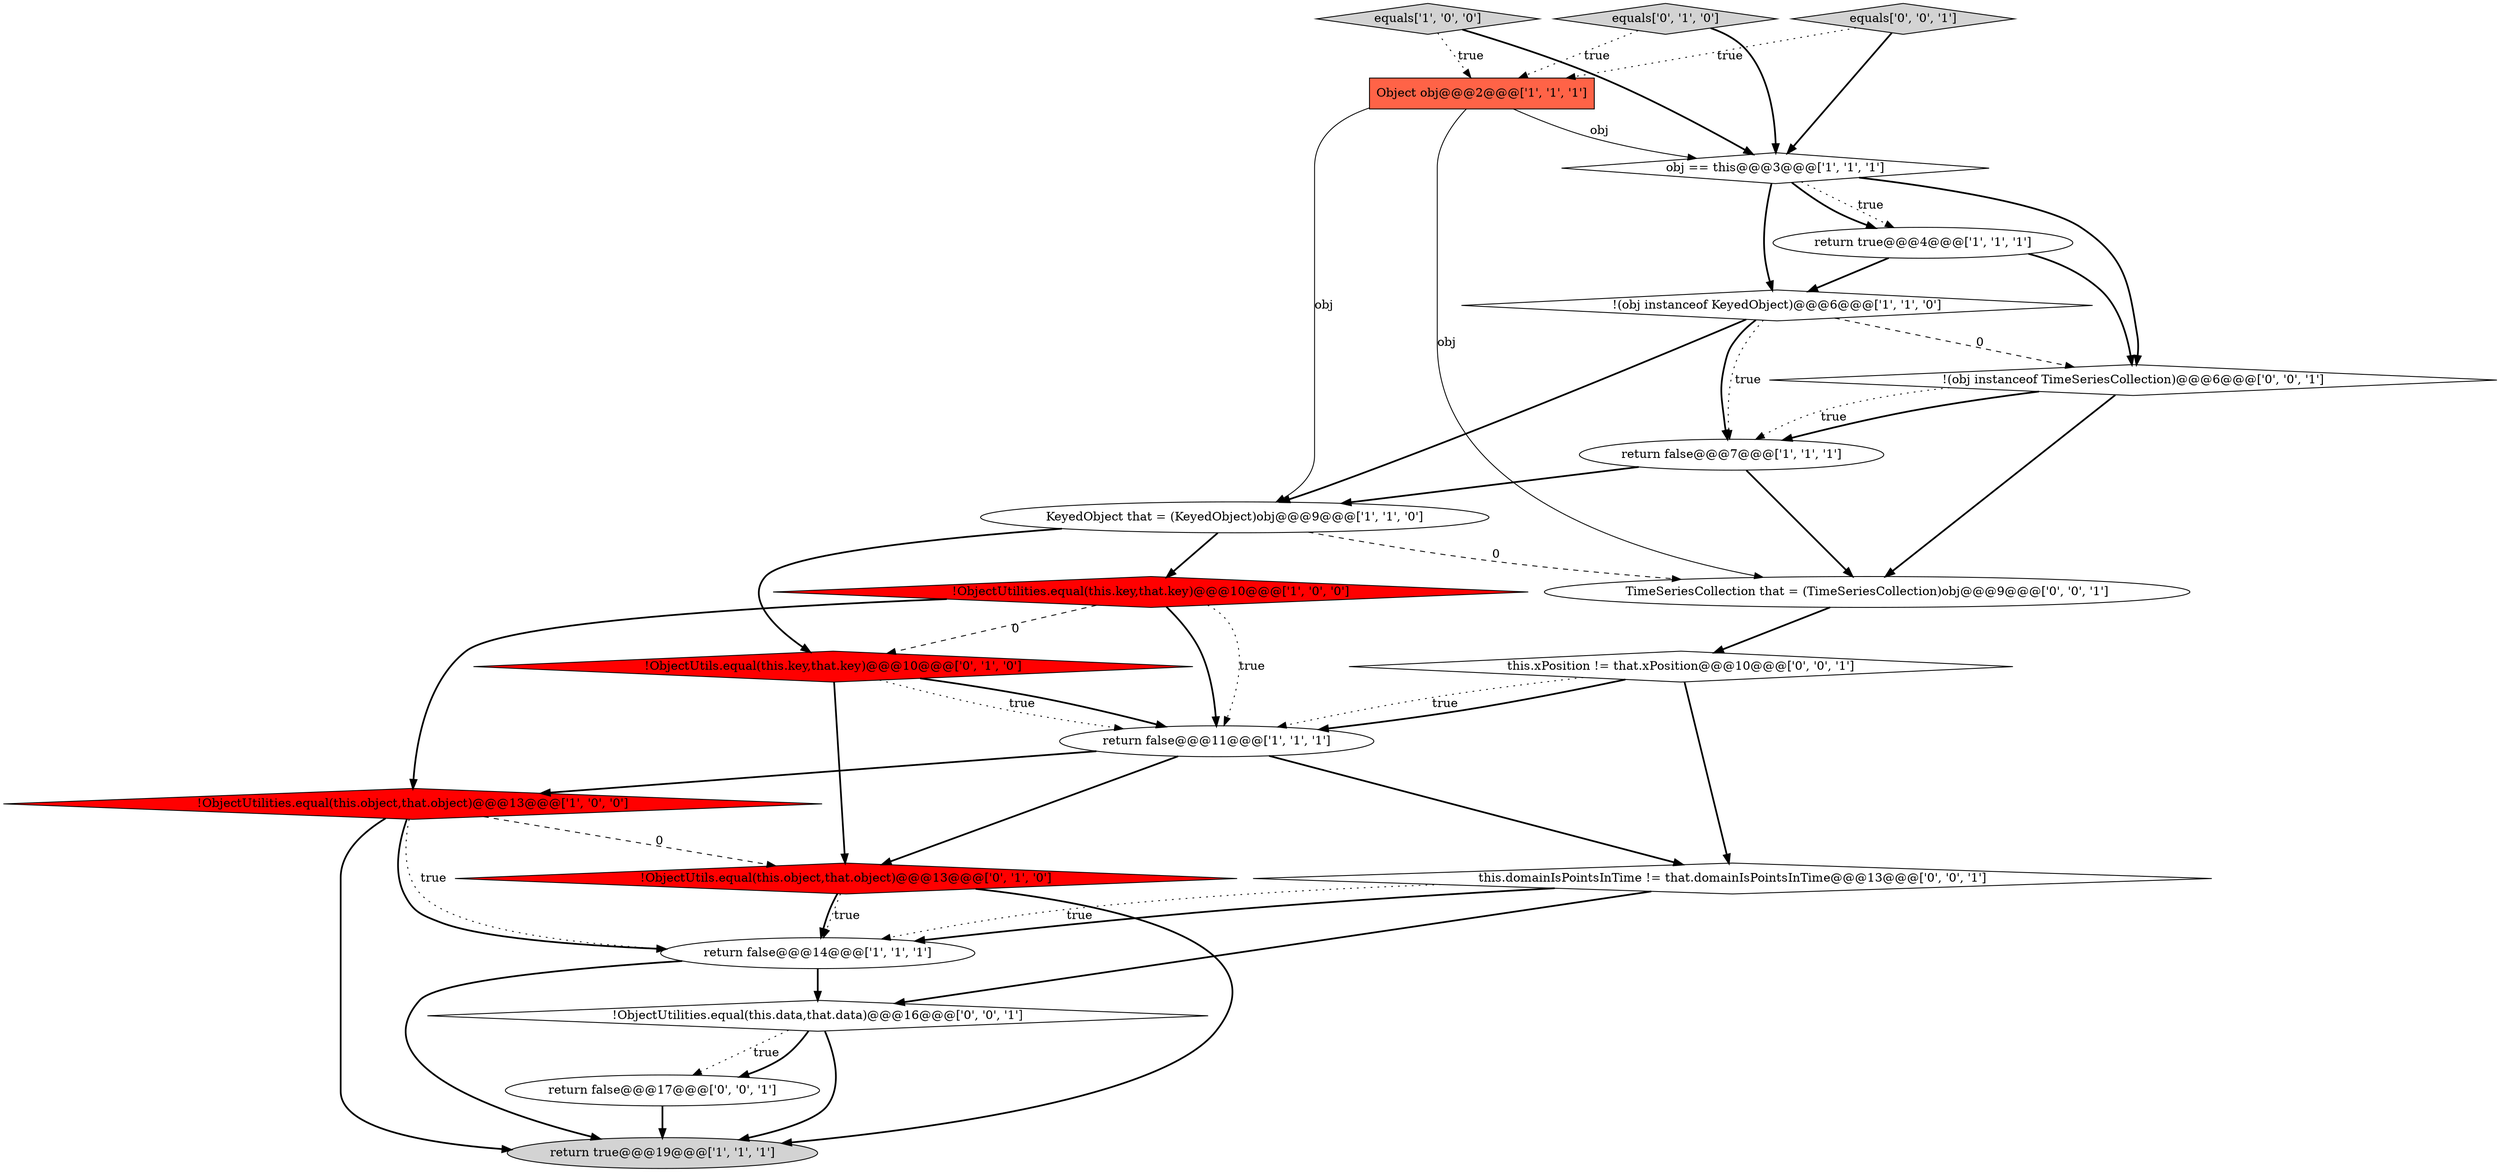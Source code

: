 digraph {
14 [style = filled, label = "!ObjectUtils.equal(this.key,that.key)@@@10@@@['0', '1', '0']", fillcolor = red, shape = diamond image = "AAA1AAABBB2BBB"];
6 [style = filled, label = "return true@@@19@@@['1', '1', '1']", fillcolor = lightgray, shape = ellipse image = "AAA0AAABBB1BBB"];
12 [style = filled, label = "!ObjectUtils.equal(this.object,that.object)@@@13@@@['0', '1', '0']", fillcolor = red, shape = diamond image = "AAA1AAABBB2BBB"];
9 [style = filled, label = "Object obj@@@2@@@['1', '1', '1']", fillcolor = tomato, shape = box image = "AAA0AAABBB1BBB"];
15 [style = filled, label = "return false@@@17@@@['0', '0', '1']", fillcolor = white, shape = ellipse image = "AAA0AAABBB3BBB"];
3 [style = filled, label = "!(obj instanceof KeyedObject)@@@6@@@['1', '1', '0']", fillcolor = white, shape = diamond image = "AAA0AAABBB1BBB"];
2 [style = filled, label = "obj == this@@@3@@@['1', '1', '1']", fillcolor = white, shape = diamond image = "AAA0AAABBB1BBB"];
4 [style = filled, label = "equals['1', '0', '0']", fillcolor = lightgray, shape = diamond image = "AAA0AAABBB1BBB"];
8 [style = filled, label = "!ObjectUtilities.equal(this.key,that.key)@@@10@@@['1', '0', '0']", fillcolor = red, shape = diamond image = "AAA1AAABBB1BBB"];
5 [style = filled, label = "return false@@@14@@@['1', '1', '1']", fillcolor = white, shape = ellipse image = "AAA0AAABBB1BBB"];
17 [style = filled, label = "this.xPosition != that.xPosition@@@10@@@['0', '0', '1']", fillcolor = white, shape = diamond image = "AAA0AAABBB3BBB"];
16 [style = filled, label = "equals['0', '0', '1']", fillcolor = lightgray, shape = diamond image = "AAA0AAABBB3BBB"];
1 [style = filled, label = "return false@@@11@@@['1', '1', '1']", fillcolor = white, shape = ellipse image = "AAA0AAABBB1BBB"];
19 [style = filled, label = "!ObjectUtilities.equal(this.data,that.data)@@@16@@@['0', '0', '1']", fillcolor = white, shape = diamond image = "AAA0AAABBB3BBB"];
20 [style = filled, label = "this.domainIsPointsInTime != that.domainIsPointsInTime@@@13@@@['0', '0', '1']", fillcolor = white, shape = diamond image = "AAA0AAABBB3BBB"];
13 [style = filled, label = "equals['0', '1', '0']", fillcolor = lightgray, shape = diamond image = "AAA0AAABBB2BBB"];
7 [style = filled, label = "KeyedObject that = (KeyedObject)obj@@@9@@@['1', '1', '0']", fillcolor = white, shape = ellipse image = "AAA0AAABBB1BBB"];
21 [style = filled, label = "!(obj instanceof TimeSeriesCollection)@@@6@@@['0', '0', '1']", fillcolor = white, shape = diamond image = "AAA0AAABBB3BBB"];
0 [style = filled, label = "return true@@@4@@@['1', '1', '1']", fillcolor = white, shape = ellipse image = "AAA0AAABBB1BBB"];
10 [style = filled, label = "return false@@@7@@@['1', '1', '1']", fillcolor = white, shape = ellipse image = "AAA0AAABBB1BBB"];
11 [style = filled, label = "!ObjectUtilities.equal(this.object,that.object)@@@13@@@['1', '0', '0']", fillcolor = red, shape = diamond image = "AAA1AAABBB1BBB"];
18 [style = filled, label = "TimeSeriesCollection that = (TimeSeriesCollection)obj@@@9@@@['0', '0', '1']", fillcolor = white, shape = ellipse image = "AAA0AAABBB3BBB"];
0->3 [style = bold, label=""];
10->18 [style = bold, label=""];
21->10 [style = bold, label=""];
16->9 [style = dotted, label="true"];
2->0 [style = dotted, label="true"];
12->5 [style = bold, label=""];
17->1 [style = bold, label=""];
7->18 [style = dashed, label="0"];
3->21 [style = dashed, label="0"];
17->1 [style = dotted, label="true"];
2->3 [style = bold, label=""];
11->6 [style = bold, label=""];
3->10 [style = dotted, label="true"];
18->17 [style = bold, label=""];
1->20 [style = bold, label=""];
11->5 [style = dotted, label="true"];
15->6 [style = bold, label=""];
0->21 [style = bold, label=""];
4->2 [style = bold, label=""];
21->10 [style = dotted, label="true"];
8->14 [style = dashed, label="0"];
11->12 [style = dashed, label="0"];
19->15 [style = dotted, label="true"];
16->2 [style = bold, label=""];
9->2 [style = solid, label="obj"];
7->8 [style = bold, label=""];
12->6 [style = bold, label=""];
10->7 [style = bold, label=""];
19->6 [style = bold, label=""];
21->18 [style = bold, label=""];
14->1 [style = bold, label=""];
1->11 [style = bold, label=""];
20->5 [style = bold, label=""];
7->14 [style = bold, label=""];
20->5 [style = dotted, label="true"];
8->1 [style = dotted, label="true"];
3->10 [style = bold, label=""];
8->1 [style = bold, label=""];
11->5 [style = bold, label=""];
5->19 [style = bold, label=""];
2->0 [style = bold, label=""];
5->6 [style = bold, label=""];
3->7 [style = bold, label=""];
12->5 [style = dotted, label="true"];
2->21 [style = bold, label=""];
14->12 [style = bold, label=""];
9->7 [style = solid, label="obj"];
1->12 [style = bold, label=""];
17->20 [style = bold, label=""];
9->18 [style = solid, label="obj"];
14->1 [style = dotted, label="true"];
4->9 [style = dotted, label="true"];
19->15 [style = bold, label=""];
20->19 [style = bold, label=""];
8->11 [style = bold, label=""];
13->2 [style = bold, label=""];
13->9 [style = dotted, label="true"];
}
